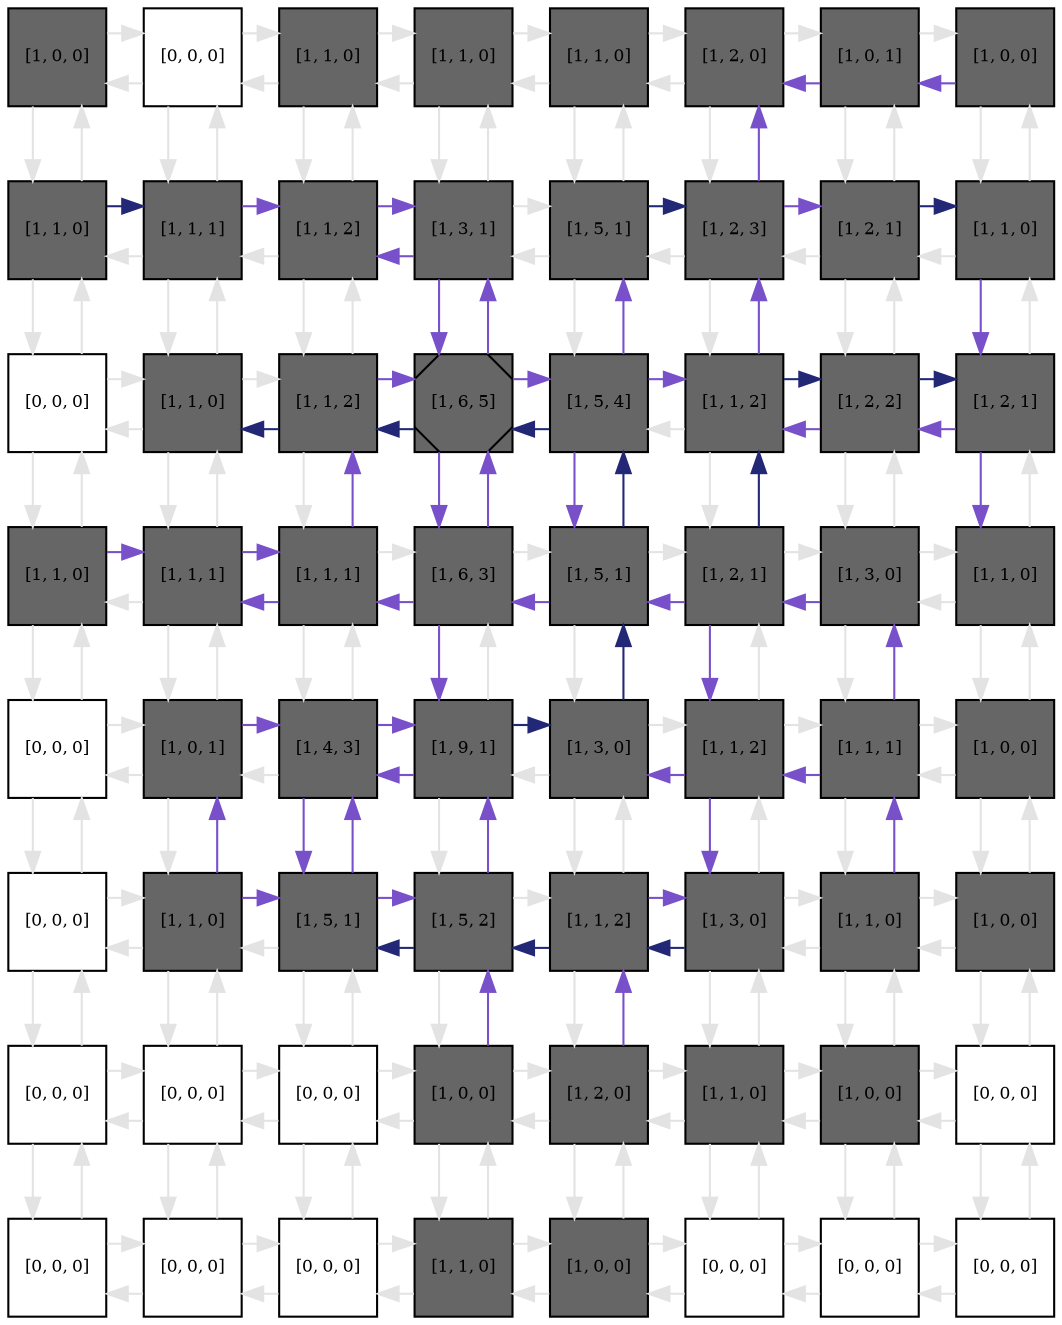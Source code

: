 digraph layout  {
rankdir=TB;
splines=ortho;
node [fixedsize=false, style=filled, width="0.6"];
edge [constraint=false];
0 [fillcolor="#666666", fontsize=8, label="[1, 0, 0]", shape=square, tooltip="name:  IL23 ,\nin_degree: 2,\nout_degree: 2"];
1 [fillcolor="#FFFFFF", fontsize=8, label="[0, 0, 0]", shape=square, tooltip="name: None,\nin_degree: 3,\nout_degree: 3"];
2 [fillcolor="#666666", fontsize=8, label="[1, 1, 0]", shape=square, tooltip="name:  IL6R ,\nin_degree: 3,\nout_degree: 3"];
3 [fillcolor="#666666", fontsize=8, label="[1, 1, 0]", shape=square, tooltip="name:  JAK3 ,\nin_degree: 3,\nout_degree: 3"];
4 [fillcolor="#666666", fontsize=8, label="[1, 1, 0]", shape=square, tooltip="name:  IRAK ,\nin_degree: 3,\nout_degree: 3"];
5 [fillcolor="#666666", fontsize=8, label="[1, 2, 0]", shape=square, tooltip="name:  IL18R ,\nin_degree: 3,\nout_degree: 3"];
6 [fillcolor="#666666", fontsize=8, label="[1, 0, 1]", shape=square, tooltip="name:  IL12 ,\nin_degree: 3,\nout_degree: 3"];
7 [fillcolor="#666666", fontsize=8, label="[1, 0, 0]", shape=square, tooltip="name:  IL18 ,\nin_degree: 2,\nout_degree: 2"];
8 [fillcolor="#666666", fontsize=8, label="[1, 1, 0]", shape=square, tooltip="name:  IL23R ,\nin_degree: 3,\nout_degree: 3"];
9 [fillcolor="#666666", fontsize=8, label="[1, 1, 1]", shape=square, tooltip="name:  IL10R ,\nin_degree: 4,\nout_degree: 4"];
10 [fillcolor="#666666", fontsize=8, label="[1, 1, 2]", shape=square, tooltip="name:  IL6 ,\nin_degree: 4,\nout_degree: 4"];
11 [fillcolor="#666666", fontsize=8, label="[1, 3, 1]", shape=square, tooltip="name:  STAT3 ,\nin_degree: 4,\nout_degree: 4"];
12 [fillcolor="#666666", fontsize=8, label="[1, 5, 1]", shape=square, tooltip="name:  IFNg ,\nin_degree: 4,\nout_degree: 4"];
13 [fillcolor="#666666", fontsize=8, label="[1, 2, 3]", shape=square, tooltip="name:  STAT4 ,\nin_degree: 4,\nout_degree: 4"];
14 [fillcolor="#666666", fontsize=8, label="[1, 2, 1]", shape=square, tooltip="name:  IL12R ,\nin_degree: 4,\nout_degree: 4"];
15 [fillcolor="#666666", fontsize=8, label="[1, 1, 0]", shape=square, tooltip="name:  IFNgR ,\nin_degree: 3,\nout_degree: 3"];
16 [fillcolor="#FFFFFF", fontsize=8, label="[0, 0, 0]", shape=square, tooltip="name: None,\nin_degree: 3,\nout_degree: 3"];
17 [fillcolor="#666666", fontsize=8, label="[1, 1, 0]", shape=square, tooltip="name:  IL10 ,\nin_degree: 4,\nout_degree: 4"];
18 [fillcolor="#666666", fontsize=8, label="[1, 1, 2]", shape=square, tooltip="name:  IL17 ,\nin_degree: 4,\nout_degree: 4"];
19 [fillcolor="#666666", fontsize=8, label="[1, 6, 5]", shape=Msquare, tooltip="name:  RORgt ,\nin_degree: 4,\nout_degree: 4"];
20 [fillcolor="#666666", fontsize=8, label="[1, 5, 4]", shape=square, tooltip="name:  GATA3 ,\nin_degree: 4,\nout_degree: 4"];
21 [fillcolor="#666666", fontsize=8, label="[1, 1, 2]", shape=square, tooltip="name:  STAT6 ,\nin_degree: 4,\nout_degree: 4"];
22 [fillcolor="#666666", fontsize=8, label="[1, 2, 2]", shape=square, tooltip="name:  IL4 ,\nin_degree: 4,\nout_degree: 4"];
23 [fillcolor="#666666", fontsize=8, label="[1, 2, 1]", shape=square, tooltip="name:  IL4R ,\nin_degree: 3,\nout_degree: 3"];
24 [fillcolor="#666666", fontsize=8, label="[1, 1, 0]", shape=square, tooltip="name:  TGFBR ,\nin_degree: 3,\nout_degree: 3"];
25 [fillcolor="#666666", fontsize=8, label="[1, 1, 1]", shape=square, tooltip="name:  TGFB ,\nin_degree: 4,\nout_degree: 4"];
26 [fillcolor="#666666", fontsize=8, label="[1, 1, 1]", shape=square, tooltip="name:  SMAD2 ,\nin_degree: 4,\nout_degree: 4"];
27 [fillcolor="#666666", fontsize=8, label="[1, 6, 3]", shape=square, tooltip="name:  Foxp3 ,\nin_degree: 4,\nout_degree: 4"];
28 [fillcolor="#666666", fontsize=8, label="[1, 5, 1]", shape=square, tooltip="name:  Tbet ,\nin_degree: 4,\nout_degree: 4"];
29 [fillcolor="#666666", fontsize=8, label="[1, 2, 1]", shape=square, tooltip="name:  SOCS ,\nin_degree: 4,\nout_degree: 4"];
30 [fillcolor="#666666", fontsize=8, label="[1, 3, 0]", shape=square, tooltip="name:  STAT1 ,\nin_degree: 4,\nout_degree: 4"];
31 [fillcolor="#666666", fontsize=8, label="[1, 1, 0]", shape=square, tooltip="name:  JAK1 ,\nin_degree: 3,\nout_degree: 3"];
32 [fillcolor="#FFFFFF", fontsize=8, label="[0, 0, 0]", shape=square, tooltip="name: None,\nin_degree: 3,\nout_degree: 3"];
33 [fillcolor="#666666", fontsize=8, label="[1, 0, 1]", shape=square, tooltip="name:  Dll1 ,\nin_degree: 4,\nout_degree: 4"];
34 [fillcolor="#666666", fontsize=8, label="[1, 4, 3]", shape=square, tooltip="name:  CD4 ,\nin_degree: 4,\nout_degree: 4"];
35 [fillcolor="#666666", fontsize=8, label="[1, 9, 1]", shape=square, tooltip="name:  ThPOK ,\nin_degree: 4,\nout_degree: 4"];
36 [fillcolor="#666666", fontsize=8, label="[1, 3, 0]", shape=square, tooltip="name:  Eomes ,\nin_degree: 4,\nout_degree: 4"];
37 [fillcolor="#666666", fontsize=8, label="[1, 1, 2]", shape=square, tooltip="name:  Gzmb ,\nin_degree: 4,\nout_degree: 4"];
38 [fillcolor="#666666", fontsize=8, label="[1, 1, 1]", shape=square, tooltip="name:  IL27R ,\nin_degree: 4,\nout_degree: 4"];
39 [fillcolor="#666666", fontsize=8, label="[1, 0, 0]", shape=square, tooltip="name:  IL27 ,\nin_degree: 3,\nout_degree: 3"];
40 [fillcolor="#FFFFFF", fontsize=8, label="[0, 0, 0]", shape=square, tooltip="name: None,\nin_degree: 3,\nout_degree: 3"];
41 [fillcolor="#666666", fontsize=8, label="[1, 1, 0]", shape=square, tooltip="name:  Notch1 ,\nin_degree: 4,\nout_degree: 4"];
42 [fillcolor="#666666", fontsize=8, label="[1, 5, 1]", shape=square, tooltip="name:  Runx3 ,\nin_degree: 4,\nout_degree: 4"];
43 [fillcolor="#666666", fontsize=8, label="[1, 5, 2]", shape=square, tooltip="name:  CD8 ,\nin_degree: 4,\nout_degree: 4"];
44 [fillcolor="#666666", fontsize=8, label="[1, 1, 2]", shape=square, tooltip="name:  Prf1 ,\nin_degree: 4,\nout_degree: 4"];
45 [fillcolor="#666666", fontsize=8, label="[1, 3, 0]", shape=square, tooltip="name:  STAT5 ,\nin_degree: 4,\nout_degree: 4"];
46 [fillcolor="#666666", fontsize=8, label="[1, 1, 0]", shape=square, tooltip="name:  IFNBR ,\nin_degree: 4,\nout_degree: 4"];
47 [fillcolor="#666666", fontsize=8, label="[1, 0, 0]", shape=square, tooltip="name:  IFNB ,\nin_degree: 3,\nout_degree: 3"];
48 [fillcolor="#FFFFFF", fontsize=8, label="[0, 0, 0]", shape=square, tooltip="name: None,\nin_degree: 3,\nout_degree: 3"];
49 [fillcolor="#FFFFFF", fontsize=8, label="[0, 0, 0]", shape=square, tooltip="name: None,\nin_degree: 4,\nout_degree: 4"];
50 [fillcolor="#FFFFFF", fontsize=8, label="[0, 0, 0]", shape=square, tooltip="name: None,\nin_degree: 4,\nout_degree: 4"];
51 [fillcolor="#666666", fontsize=8, label="[1, 0, 0]", shape=square, tooltip="name:  TCR ,\nin_degree: 4,\nout_degree: 4"];
52 [fillcolor="#666666", fontsize=8, label="[1, 2, 0]", shape=square, tooltip="name:  IL7R ,\nin_degree: 4,\nout_degree: 4"];
53 [fillcolor="#666666", fontsize=8, label="[1, 1, 0]", shape=square, tooltip="name:  IL2R ,\nin_degree: 4,\nout_degree: 4"];
54 [fillcolor="#666666", fontsize=8, label="[1, 0, 0]", shape=square, tooltip="name:  IL2 ,\nin_degree: 4,\nout_degree: 4"];
55 [fillcolor="#FFFFFF", fontsize=8, label="[0, 0, 0]", shape=square, tooltip="name: None,\nin_degree: 3,\nout_degree: 3"];
56 [fillcolor="#FFFFFF", fontsize=8, label="[0, 0, 0]", shape=square, tooltip="name: None,\nin_degree: 2,\nout_degree: 2"];
57 [fillcolor="#FFFFFF", fontsize=8, label="[0, 0, 0]", shape=square, tooltip="name: None,\nin_degree: 3,\nout_degree: 3"];
58 [fillcolor="#FFFFFF", fontsize=8, label="[0, 0, 0]", shape=square, tooltip="name: None,\nin_degree: 3,\nout_degree: 3"];
59 [fillcolor="#666666", fontsize=8, label="[1, 1, 0]", shape=square, tooltip="name:  NFAT ,\nin_degree: 3,\nout_degree: 3"];
60 [fillcolor="#666666", fontsize=8, label="[1, 0, 0]", shape=square, tooltip="name:  IL7 ,\nin_degree: 3,\nout_degree: 3"];
61 [fillcolor="#FFFFFF", fontsize=8, label="[0, 0, 0]", shape=square, tooltip="name: None,\nin_degree: 3,\nout_degree: 3"];
62 [fillcolor="#FFFFFF", fontsize=8, label="[0, 0, 0]", shape=square, tooltip="name: None,\nin_degree: 3,\nout_degree: 3"];
63 [fillcolor="#FFFFFF", fontsize=8, label="[0, 0, 0]", shape=square, tooltip="name: None,\nin_degree: 2,\nout_degree: 2"];
0 -> 1  [color=grey89, style="penwidth(0.1)", tooltip=" ", weight=1];
0 -> 8  [color=grey89, style="penwidth(0.1)", tooltip=" ", weight=1];
1 -> 0  [color=grey89, style="penwidth(0.1)", tooltip=" ", weight=1];
1 -> 2  [color=grey89, style="penwidth(0.1)", tooltip=" ", weight=1];
1 -> 9  [color=grey89, style="penwidth(0.1)", tooltip=" ", weight=1];
2 -> 1  [color=grey89, style="penwidth(0.1)", tooltip=" ", weight=1];
2 -> 3  [color=grey89, style="penwidth(0.1)", tooltip=" ", weight=1];
2 -> 10  [color=grey89, style="penwidth(0.1)", tooltip=" ", weight=1];
3 -> 2  [color=grey89, style="penwidth(0.1)", tooltip=" ", weight=1];
3 -> 4  [color=grey89, style="penwidth(0.1)", tooltip=" ", weight=1];
3 -> 11  [color=grey89, style="penwidth(0.1)", tooltip=" ", weight=1];
4 -> 3  [color=grey89, style="penwidth(0.1)", tooltip=" ", weight=1];
4 -> 5  [color=grey89, style="penwidth(0.1)", tooltip=" ", weight=1];
4 -> 12  [color=grey89, style="penwidth(0.1)", tooltip=" ", weight=1];
5 -> 4  [color=grey89, style="penwidth(0.1)", tooltip=" ", weight=1];
5 -> 6  [color=grey89, style="penwidth(0.1)", tooltip=" ", weight=1];
5 -> 13  [color=grey89, style="penwidth(0.1)", tooltip=" ", weight=1];
6 -> 5  [color="#7850CA", style="penwidth(0.1)", tooltip="7( IL18 ) to 5( IL18R )", weight=1];
6 -> 7  [color=grey89, style="penwidth(0.1)", tooltip=" ", weight=1];
6 -> 14  [color=grey89, style="penwidth(0.1)", tooltip=" ", weight=1];
7 -> 6  [color="#7850CA", style="penwidth(0.1)", tooltip="7( IL18 ) to 5( IL18R )", weight=1];
7 -> 15  [color=grey89, style="penwidth(0.1)", tooltip=" ", weight=1];
8 -> 0  [color=grey89, style="penwidth(0.1)", tooltip=" ", weight=1];
8 -> 9  [color="#232876", style="penwidth(0.1)", tooltip="8( IL23R ) to 11( STAT3 )", weight=1];
8 -> 16  [color=grey89, style="penwidth(0.1)", tooltip=" ", weight=1];
9 -> 1  [color=grey89, style="penwidth(0.1)", tooltip=" ", weight=1];
9 -> 8  [color=grey89, style="penwidth(0.1)", tooltip=" ", weight=1];
9 -> 10  [color="#7850CA", style="penwidth(0.1)", tooltip="9( IL10R ) to 11( STAT3 )", weight=1];
9 -> 17  [color=grey89, style="penwidth(0.1)", tooltip=" ", weight=1];
10 -> 2  [color=grey89, style="penwidth(0.1)", tooltip=" ", weight=1];
10 -> 9  [color=grey89, style="penwidth(0.1)", tooltip=" ", weight=1];
10 -> 11  [color="#7850CA", style="penwidth(0.1)", tooltip="9( IL10R ) to 11( STAT3 )", weight=1];
10 -> 18  [color=grey89, style="penwidth(0.1)", tooltip=" ", weight=1];
11 -> 3  [color=grey89, style="penwidth(0.1)", tooltip=" ", weight=1];
11 -> 10  [color="#7850CA", style="penwidth(0.1)", tooltip="19( RORgt ) to 10( IL6 )", weight=1];
11 -> 12  [color=grey89, style="penwidth(0.1)", tooltip=" ", weight=1];
11 -> 19  [color="#7850CA", style="penwidth(0.1)", tooltip="11( STAT3 ) to 27( Foxp3 )", weight=1];
12 -> 4  [color=grey89, style="penwidth(0.1)", tooltip=" ", weight=1];
12 -> 11  [color=grey89, style="penwidth(0.1)", tooltip=" ", weight=1];
12 -> 13  [color="#232876", style="penwidth(0.1)", tooltip="12( IFNg ) to 15( IFNgR )", weight=1];
12 -> 20  [color=grey89, style="penwidth(0.1)", tooltip=" ", weight=1];
13 -> 5  [color="#7850CA", style="penwidth(0.1)", tooltip="21( STAT6 ) to 5( IL18R )", weight=1];
13 -> 12  [color=grey89, style="penwidth(0.1)", tooltip=" ", weight=1];
13 -> 14  [color="#7850CA", style="penwidth(0.1)", tooltip="21( STAT6 ) to 14( IL12R )", weight=1];
13 -> 21  [color=grey89, style="penwidth(0.1)", tooltip=" ", weight=1];
14 -> 6  [color=grey89, style="penwidth(0.1)", tooltip=" ", weight=1];
14 -> 13  [color=grey89, style="penwidth(0.1)", tooltip=" ", weight=1];
14 -> 15  [color="#232876", style="penwidth(0.1)", tooltip="12( IFNg ) to 15( IFNgR )", weight=1];
14 -> 22  [color=grey89, style="penwidth(0.1)", tooltip=" ", weight=1];
15 -> 7  [color=grey89, style="penwidth(0.1)", tooltip=" ", weight=1];
15 -> 14  [color=grey89, style="penwidth(0.1)", tooltip=" ", weight=1];
15 -> 23  [color="#7850CA", style="penwidth(0.1)", tooltip="15( IFNgR ) to 31( JAK1 )", weight=1];
16 -> 8  [color=grey89, style="penwidth(0.1)", tooltip=" ", weight=1];
16 -> 17  [color=grey89, style="penwidth(0.1)", tooltip=" ", weight=1];
16 -> 24  [color=grey89, style="penwidth(0.1)", tooltip=" ", weight=1];
17 -> 9  [color=grey89, style="penwidth(0.1)", tooltip=" ", weight=1];
17 -> 16  [color=grey89, style="penwidth(0.1)", tooltip=" ", weight=1];
17 -> 18  [color=grey89, style="penwidth(0.1)", tooltip=" ", weight=1];
17 -> 25  [color=grey89, style="penwidth(0.1)", tooltip=" ", weight=1];
18 -> 10  [color=grey89, style="penwidth(0.1)", tooltip=" ", weight=1];
18 -> 17  [color="#232876", style="penwidth(0.1)", tooltip="20( GATA3 ) to 17( IL10 )", weight=1];
18 -> 19  [color="#7850CA", style="penwidth(0.1)", tooltip="26( SMAD2 ) to 19( RORgt )", weight=1];
18 -> 26  [color=grey89, style="penwidth(0.1)", tooltip=" ", weight=1];
19 -> 11  [color="#7850CA", style="penwidth(0.1)", tooltip="19( RORgt ) to 10( IL6 )", weight=1];
19 -> 18  [color="#232876", style="penwidth(0.1)", tooltip="20( GATA3 ) to 17( IL10 )", weight=1];
19 -> 20  [color="#7850CA", style="penwidth(0.1)", tooltip="19( RORgt ) to 28( Tbet )", weight=1];
19 -> 27  [color="#7850CA", style="penwidth(0.1)", tooltip="19( RORgt ) to 35( ThPOK )", weight=1];
20 -> 12  [color="#7850CA", style="penwidth(0.1)", tooltip="20( GATA3 ) to 13( STAT4 )", weight=1];
20 -> 19  [color="#232876", style="penwidth(0.1)", tooltip="20( GATA3 ) to 35( ThPOK )", weight=1];
20 -> 21  [color="#7850CA", style="penwidth(0.1)", tooltip="20( GATA3 ) to 22( IL4 )", weight=1];
20 -> 28  [color="#7850CA", style="penwidth(0.1)", tooltip="19( RORgt ) to 28( Tbet )", weight=1];
21 -> 13  [color="#7850CA", style="penwidth(0.1)", tooltip="21( STAT6 ) to 5( IL18R )", weight=1];
21 -> 20  [color=grey89, style="penwidth(0.1)", tooltip=" ", weight=1];
21 -> 22  [color="#232876", style="penwidth(0.1)", tooltip="29( SOCS ) to 23( IL4R )", weight=1];
21 -> 29  [color=grey89, style="penwidth(0.1)", tooltip=" ", weight=1];
22 -> 14  [color=grey89, style="penwidth(0.1)", tooltip=" ", weight=1];
22 -> 21  [color="#7850CA", style="penwidth(0.1)", tooltip="23( IL4R ) to 21( STAT6 )", weight=1];
22 -> 23  [color="#232876", style="penwidth(0.1)", tooltip="29( SOCS ) to 23( IL4R )", weight=1];
22 -> 30  [color=grey89, style="penwidth(0.1)", tooltip=" ", weight=1];
23 -> 15  [color=grey89, style="penwidth(0.1)", tooltip=" ", weight=1];
23 -> 22  [color="#7850CA", style="penwidth(0.1)", tooltip="23( IL4R ) to 21( STAT6 )", weight=1];
23 -> 31  [color="#7850CA", style="penwidth(0.1)", tooltip="15( IFNgR ) to 31( JAK1 )", weight=1];
24 -> 16  [color=grey89, style="penwidth(0.1)", tooltip=" ", weight=1];
24 -> 25  [color="#7850CA", style="penwidth(0.1)", tooltip="24( TGFBR ) to 26( SMAD2 )", weight=1];
24 -> 32  [color=grey89, style="penwidth(0.1)", tooltip=" ", weight=1];
25 -> 17  [color=grey89, style="penwidth(0.1)", tooltip=" ", weight=1];
25 -> 24  [color=grey89, style="penwidth(0.1)", tooltip=" ", weight=1];
25 -> 26  [color="#7850CA", style="penwidth(0.1)", tooltip="24( TGFBR ) to 26( SMAD2 )", weight=1];
25 -> 33  [color=grey89, style="penwidth(0.1)", tooltip=" ", weight=1];
26 -> 18  [color="#7850CA", style="penwidth(0.1)", tooltip="26( SMAD2 ) to 19( RORgt )", weight=1];
26 -> 25  [color="#7850CA", style="penwidth(0.1)", tooltip="27( Foxp3 ) to 25( TGFB )", weight=1];
26 -> 27  [color=grey89, style="penwidth(0.1)", tooltip=" ", weight=1];
26 -> 34  [color=grey89, style="penwidth(0.1)", tooltip=" ", weight=1];
27 -> 19  [color="#7850CA", style="penwidth(0.1)", tooltip="27( Foxp3 ) to 20( GATA3 )", weight=1];
27 -> 26  [color="#7850CA", style="penwidth(0.1)", tooltip="27( Foxp3 ) to 25( TGFB )", weight=1];
27 -> 28  [color=grey89, style="penwidth(0.1)", tooltip=" ", weight=1];
27 -> 35  [color="#7850CA", style="penwidth(0.1)", tooltip="19( RORgt ) to 35( ThPOK )", weight=1];
28 -> 20  [color="#232876", style="penwidth(0.1)", tooltip="36( Eomes ) to 12( IFNg )", weight=1];
28 -> 27  [color="#7850CA", style="penwidth(0.1)", tooltip="28( Tbet ) to 35( ThPOK )", weight=1];
28 -> 29  [color=grey89, style="penwidth(0.1)", tooltip=" ", weight=1];
28 -> 36  [color=grey89, style="penwidth(0.1)", tooltip=" ", weight=1];
29 -> 21  [color="#232876", style="penwidth(0.1)", tooltip="29( SOCS ) to 23( IL4R )", weight=1];
29 -> 28  [color="#7850CA", style="penwidth(0.1)", tooltip="30( STAT1 ) to 28( Tbet )", weight=1];
29 -> 30  [color=grey89, style="penwidth(0.1)", tooltip=" ", weight=1];
29 -> 37  [color="#7850CA", style="penwidth(0.1)", tooltip="29( SOCS ) to 45( STAT5 )", weight=1];
30 -> 22  [color=grey89, style="penwidth(0.1)", tooltip=" ", weight=1];
30 -> 29  [color="#7850CA", style="penwidth(0.1)", tooltip="30( STAT1 ) to 28( Tbet )", weight=1];
30 -> 31  [color=grey89, style="penwidth(0.1)", tooltip=" ", weight=1];
30 -> 38  [color=grey89, style="penwidth(0.1)", tooltip=" ", weight=1];
31 -> 23  [color=grey89, style="penwidth(0.1)", tooltip=" ", weight=1];
31 -> 30  [color=grey89, style="penwidth(0.1)", tooltip=" ", weight=1];
31 -> 39  [color=grey89, style="penwidth(0.1)", tooltip=" ", weight=1];
32 -> 24  [color=grey89, style="penwidth(0.1)", tooltip=" ", weight=1];
32 -> 33  [color=grey89, style="penwidth(0.1)", tooltip=" ", weight=1];
32 -> 40  [color=grey89, style="penwidth(0.1)", tooltip=" ", weight=1];
33 -> 25  [color=grey89, style="penwidth(0.1)", tooltip=" ", weight=1];
33 -> 32  [color=grey89, style="penwidth(0.1)", tooltip=" ", weight=1];
33 -> 34  [color="#7850CA", style="penwidth(0.1)", tooltip="41( Notch1 ) to 34( CD4 )", weight=1];
33 -> 41  [color=grey89, style="penwidth(0.1)", tooltip=" ", weight=1];
34 -> 26  [color=grey89, style="penwidth(0.1)", tooltip=" ", weight=1];
34 -> 33  [color=grey89, style="penwidth(0.1)", tooltip=" ", weight=1];
34 -> 35  [color="#7850CA", style="penwidth(0.1)", tooltip="42( Runx3 ) to 35( ThPOK )", weight=1];
34 -> 42  [color="#7850CA", style="penwidth(0.1)", tooltip="35( ThPOK ) to 42( Runx3 )", weight=1];
35 -> 27  [color=grey89, style="penwidth(0.1)", tooltip=" ", weight=1];
35 -> 34  [color="#7850CA", style="penwidth(0.1)", tooltip="35( ThPOK ) to 42( Runx3 )", weight=1];
35 -> 36  [color="#232876", style="penwidth(0.1)", tooltip="42( Runx3 ) to 36( Eomes )", weight=1];
35 -> 43  [color=grey89, style="penwidth(0.1)", tooltip=" ", weight=1];
36 -> 28  [color="#232876", style="penwidth(0.1)", tooltip="36( Eomes ) to 12( IFNg )", weight=1];
36 -> 35  [color=grey89, style="penwidth(0.1)", tooltip=" ", weight=1];
36 -> 37  [color=grey89, style="penwidth(0.1)", tooltip=" ", weight=1];
36 -> 44  [color=grey89, style="penwidth(0.1)", tooltip=" ", weight=1];
37 -> 29  [color=grey89, style="penwidth(0.1)", tooltip=" ", weight=1];
37 -> 36  [color="#7850CA", style="penwidth(0.1)", tooltip="38( IL27R ) to 36( Eomes )", weight=1];
37 -> 38  [color=grey89, style="penwidth(0.1)", tooltip=" ", weight=1];
37 -> 45  [color="#7850CA", style="penwidth(0.1)", tooltip="29( SOCS ) to 45( STAT5 )", weight=1];
38 -> 30  [color="#7850CA", style="penwidth(0.1)", tooltip="46( IFNBR ) to 30( STAT1 )", weight=1];
38 -> 37  [color="#7850CA", style="penwidth(0.1)", tooltip="38( IL27R ) to 36( Eomes )", weight=1];
38 -> 39  [color=grey89, style="penwidth(0.1)", tooltip=" ", weight=1];
38 -> 46  [color=grey89, style="penwidth(0.1)", tooltip=" ", weight=1];
39 -> 31  [color=grey89, style="penwidth(0.1)", tooltip=" ", weight=1];
39 -> 38  [color=grey89, style="penwidth(0.1)", tooltip=" ", weight=1];
39 -> 47  [color=grey89, style="penwidth(0.1)", tooltip=" ", weight=1];
40 -> 32  [color=grey89, style="penwidth(0.1)", tooltip=" ", weight=1];
40 -> 41  [color=grey89, style="penwidth(0.1)", tooltip=" ", weight=1];
40 -> 48  [color=grey89, style="penwidth(0.1)", tooltip=" ", weight=1];
41 -> 33  [color="#7850CA", style="penwidth(0.1)", tooltip="41( Notch1 ) to 34( CD4 )", weight=1];
41 -> 40  [color=grey89, style="penwidth(0.1)", tooltip=" ", weight=1];
41 -> 42  [color="#7850CA", style="penwidth(0.1)", tooltip="41( Notch1 ) to 43( CD8 )", weight=1];
41 -> 49  [color=grey89, style="penwidth(0.1)", tooltip=" ", weight=1];
42 -> 34  [color="#7850CA", style="penwidth(0.1)", tooltip="42( Runx3 ) to 35( ThPOK )", weight=1];
42 -> 41  [color=grey89, style="penwidth(0.1)", tooltip=" ", weight=1];
42 -> 43  [color="#7850CA", style="penwidth(0.1)", tooltip="41( Notch1 ) to 43( CD8 )", weight=1];
42 -> 50  [color=grey89, style="penwidth(0.1)", tooltip=" ", weight=1];
43 -> 35  [color="#7850CA", style="penwidth(0.1)", tooltip="51( TCR ) to 35( ThPOK )", weight=1];
43 -> 42  [color="#232876", style="penwidth(0.1)", tooltip="45( STAT5 ) to 42( Runx3 )", weight=1];
43 -> 44  [color=grey89, style="penwidth(0.1)", tooltip=" ", weight=1];
43 -> 51  [color=grey89, style="penwidth(0.1)", tooltip=" ", weight=1];
44 -> 36  [color=grey89, style="penwidth(0.1)", tooltip=" ", weight=1];
44 -> 43  [color="#232876", style="penwidth(0.1)", tooltip="45( STAT5 ) to 42( Runx3 )", weight=1];
44 -> 45  [color="#7850CA", style="penwidth(0.1)", tooltip="52( IL7R ) to 45( STAT5 )", weight=1];
44 -> 52  [color=grey89, style="penwidth(0.1)", tooltip=" ", weight=1];
45 -> 37  [color=grey89, style="penwidth(0.1)", tooltip=" ", weight=1];
45 -> 44  [color="#232876", style="penwidth(0.1)", tooltip="45( STAT5 ) to 42( Runx3 )", weight=1];
45 -> 46  [color=grey89, style="penwidth(0.1)", tooltip=" ", weight=1];
45 -> 53  [color=grey89, style="penwidth(0.1)", tooltip=" ", weight=1];
46 -> 38  [color="#7850CA", style="penwidth(0.1)", tooltip="46( IFNBR ) to 30( STAT1 )", weight=1];
46 -> 45  [color=grey89, style="penwidth(0.1)", tooltip=" ", weight=1];
46 -> 47  [color=grey89, style="penwidth(0.1)", tooltip=" ", weight=1];
46 -> 54  [color=grey89, style="penwidth(0.1)", tooltip=" ", weight=1];
47 -> 39  [color=grey89, style="penwidth(0.1)", tooltip=" ", weight=1];
47 -> 46  [color=grey89, style="penwidth(0.1)", tooltip=" ", weight=1];
47 -> 55  [color=grey89, style="penwidth(0.1)", tooltip=" ", weight=1];
48 -> 40  [color=grey89, style="penwidth(0.1)", tooltip=" ", weight=1];
48 -> 49  [color=grey89, style="penwidth(0.1)", tooltip=" ", weight=1];
48 -> 56  [color=grey89, style="penwidth(0.1)", tooltip=" ", weight=1];
49 -> 41  [color=grey89, style="penwidth(0.1)", tooltip=" ", weight=1];
49 -> 48  [color=grey89, style="penwidth(0.1)", tooltip=" ", weight=1];
49 -> 50  [color=grey89, style="penwidth(0.1)", tooltip=" ", weight=1];
49 -> 57  [color=grey89, style="penwidth(0.1)", tooltip=" ", weight=1];
50 -> 42  [color=grey89, style="penwidth(0.1)", tooltip=" ", weight=1];
50 -> 49  [color=grey89, style="penwidth(0.1)", tooltip=" ", weight=1];
50 -> 51  [color=grey89, style="penwidth(0.1)", tooltip=" ", weight=1];
50 -> 58  [color=grey89, style="penwidth(0.1)", tooltip=" ", weight=1];
51 -> 43  [color="#7850CA", style="penwidth(0.1)", tooltip="51( TCR ) to 35( ThPOK )", weight=1];
51 -> 50  [color=grey89, style="penwidth(0.1)", tooltip=" ", weight=1];
51 -> 52  [color=grey89, style="penwidth(0.1)", tooltip=" ", weight=1];
51 -> 59  [color=grey89, style="penwidth(0.1)", tooltip=" ", weight=1];
52 -> 44  [color="#7850CA", style="penwidth(0.1)", tooltip="52( IL7R ) to 45( STAT5 )", weight=1];
52 -> 51  [color=grey89, style="penwidth(0.1)", tooltip=" ", weight=1];
52 -> 53  [color=grey89, style="penwidth(0.1)", tooltip=" ", weight=1];
52 -> 60  [color=grey89, style="penwidth(0.1)", tooltip=" ", weight=1];
53 -> 45  [color=grey89, style="penwidth(0.1)", tooltip=" ", weight=1];
53 -> 52  [color=grey89, style="penwidth(0.1)", tooltip=" ", weight=1];
53 -> 54  [color=grey89, style="penwidth(0.1)", tooltip=" ", weight=1];
53 -> 61  [color=grey89, style="penwidth(0.1)", tooltip=" ", weight=1];
54 -> 46  [color=grey89, style="penwidth(0.1)", tooltip=" ", weight=1];
54 -> 53  [color=grey89, style="penwidth(0.1)", tooltip=" ", weight=1];
54 -> 55  [color=grey89, style="penwidth(0.1)", tooltip=" ", weight=1];
54 -> 62  [color=grey89, style="penwidth(0.1)", tooltip=" ", weight=1];
55 -> 47  [color=grey89, style="penwidth(0.1)", tooltip=" ", weight=1];
55 -> 54  [color=grey89, style="penwidth(0.1)", tooltip=" ", weight=1];
55 -> 63  [color=grey89, style="penwidth(0.1)", tooltip=" ", weight=1];
56 -> 48  [color=grey89, style="penwidth(0.1)", tooltip=" ", weight=1];
56 -> 57  [color=grey89, style="penwidth(0.1)", tooltip=" ", weight=1];
57 -> 49  [color=grey89, style="penwidth(0.1)", tooltip=" ", weight=1];
57 -> 56  [color=grey89, style="penwidth(0.1)", tooltip=" ", weight=1];
57 -> 58  [color=grey89, style="penwidth(0.1)", tooltip=" ", weight=1];
58 -> 50  [color=grey89, style="penwidth(0.1)", tooltip=" ", weight=1];
58 -> 57  [color=grey89, style="penwidth(0.1)", tooltip=" ", weight=1];
58 -> 59  [color=grey89, style="penwidth(0.1)", tooltip=" ", weight=1];
59 -> 51  [color=grey89, style="penwidth(0.1)", tooltip=" ", weight=1];
59 -> 58  [color=grey89, style="penwidth(0.1)", tooltip=" ", weight=1];
59 -> 60  [color=grey89, style="penwidth(0.1)", tooltip=" ", weight=1];
60 -> 52  [color=grey89, style="penwidth(0.1)", tooltip=" ", weight=1];
60 -> 59  [color=grey89, style="penwidth(0.1)", tooltip=" ", weight=1];
60 -> 61  [color=grey89, style="penwidth(0.1)", tooltip=" ", weight=1];
61 -> 53  [color=grey89, style="penwidth(0.1)", tooltip=" ", weight=1];
61 -> 60  [color=grey89, style="penwidth(0.1)", tooltip=" ", weight=1];
61 -> 62  [color=grey89, style="penwidth(0.1)", tooltip=" ", weight=1];
62 -> 54  [color=grey89, style="penwidth(0.1)", tooltip=" ", weight=1];
62 -> 61  [color=grey89, style="penwidth(0.1)", tooltip=" ", weight=1];
62 -> 63  [color=grey89, style="penwidth(0.1)", tooltip=" ", weight=1];
63 -> 55  [color=grey89, style="penwidth(0.1)", tooltip=" ", weight=1];
63 -> 62  [color=grey89, style="penwidth(0.1)", tooltip=" ", weight=1];
edge [constraint=true, style=invis];

0 -> 8 -> 16 -> 24 -> 32 -> 40 -> 48 -> 56;
1 -> 9 -> 17 -> 25 -> 33 -> 41 -> 49 -> 57;
2 -> 10 -> 18 -> 26 -> 34 -> 42 -> 50 -> 58;
3 -> 11 -> 19 -> 27 -> 35 -> 43 -> 51 -> 59;
4 -> 12 -> 20 -> 28 -> 36 -> 44 -> 52 -> 60;
5 -> 13 -> 21 -> 29 -> 37 -> 45 -> 53 -> 61;
6 -> 14 -> 22 -> 30 -> 38 -> 46 -> 54 -> 62;
7 -> 15 -> 23 -> 31 -> 39 -> 47 -> 55 -> 63;
rank = same {0 -> 1 -> 2 -> 3 -> 4 -> 5 -> 6 -> 7};
rank = same {8 -> 9 -> 10 -> 11 -> 12 -> 13 -> 14 -> 15};
rank = same {16 -> 17 -> 18 -> 19 -> 20 -> 21 -> 22 -> 23};
rank = same {24 -> 25 -> 26 -> 27 -> 28 -> 29 -> 30 -> 31};
rank = same {32 -> 33 -> 34 -> 35 -> 36 -> 37 -> 38 -> 39};
rank = same {40 -> 41 -> 42 -> 43 -> 44 -> 45 -> 46 -> 47};
rank = same {48 -> 49 -> 50 -> 51 -> 52 -> 53 -> 54 -> 55};
rank = same {56 -> 57 -> 58 -> 59 -> 60 -> 61 -> 62 -> 63};
}